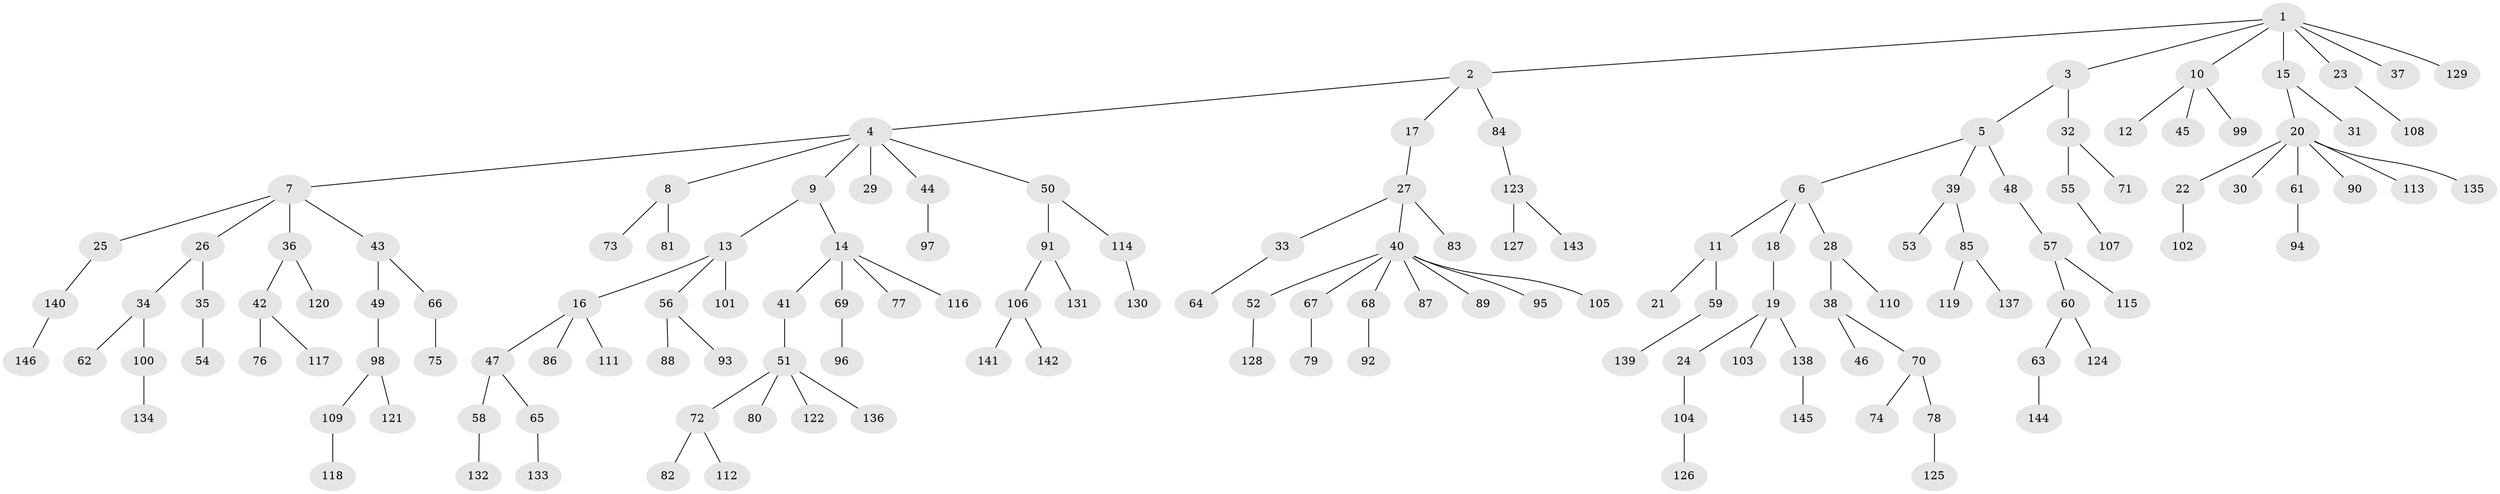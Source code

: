 // coarse degree distribution, {9: 0.023255813953488372, 3: 0.11627906976744186, 6: 0.023255813953488372, 4: 0.06976744186046512, 5: 0.023255813953488372, 1: 0.627906976744186, 2: 0.11627906976744186}
// Generated by graph-tools (version 1.1) at 2025/19/03/04/25 18:19:20]
// undirected, 146 vertices, 145 edges
graph export_dot {
graph [start="1"]
  node [color=gray90,style=filled];
  1;
  2;
  3;
  4;
  5;
  6;
  7;
  8;
  9;
  10;
  11;
  12;
  13;
  14;
  15;
  16;
  17;
  18;
  19;
  20;
  21;
  22;
  23;
  24;
  25;
  26;
  27;
  28;
  29;
  30;
  31;
  32;
  33;
  34;
  35;
  36;
  37;
  38;
  39;
  40;
  41;
  42;
  43;
  44;
  45;
  46;
  47;
  48;
  49;
  50;
  51;
  52;
  53;
  54;
  55;
  56;
  57;
  58;
  59;
  60;
  61;
  62;
  63;
  64;
  65;
  66;
  67;
  68;
  69;
  70;
  71;
  72;
  73;
  74;
  75;
  76;
  77;
  78;
  79;
  80;
  81;
  82;
  83;
  84;
  85;
  86;
  87;
  88;
  89;
  90;
  91;
  92;
  93;
  94;
  95;
  96;
  97;
  98;
  99;
  100;
  101;
  102;
  103;
  104;
  105;
  106;
  107;
  108;
  109;
  110;
  111;
  112;
  113;
  114;
  115;
  116;
  117;
  118;
  119;
  120;
  121;
  122;
  123;
  124;
  125;
  126;
  127;
  128;
  129;
  130;
  131;
  132;
  133;
  134;
  135;
  136;
  137;
  138;
  139;
  140;
  141;
  142;
  143;
  144;
  145;
  146;
  1 -- 2;
  1 -- 3;
  1 -- 10;
  1 -- 15;
  1 -- 23;
  1 -- 37;
  1 -- 129;
  2 -- 4;
  2 -- 17;
  2 -- 84;
  3 -- 5;
  3 -- 32;
  4 -- 7;
  4 -- 8;
  4 -- 9;
  4 -- 29;
  4 -- 44;
  4 -- 50;
  5 -- 6;
  5 -- 39;
  5 -- 48;
  6 -- 11;
  6 -- 18;
  6 -- 28;
  7 -- 25;
  7 -- 26;
  7 -- 36;
  7 -- 43;
  8 -- 73;
  8 -- 81;
  9 -- 13;
  9 -- 14;
  10 -- 12;
  10 -- 45;
  10 -- 99;
  11 -- 21;
  11 -- 59;
  13 -- 16;
  13 -- 56;
  13 -- 101;
  14 -- 41;
  14 -- 69;
  14 -- 77;
  14 -- 116;
  15 -- 20;
  15 -- 31;
  16 -- 47;
  16 -- 86;
  16 -- 111;
  17 -- 27;
  18 -- 19;
  19 -- 24;
  19 -- 103;
  19 -- 138;
  20 -- 22;
  20 -- 30;
  20 -- 61;
  20 -- 90;
  20 -- 113;
  20 -- 135;
  22 -- 102;
  23 -- 108;
  24 -- 104;
  25 -- 140;
  26 -- 34;
  26 -- 35;
  27 -- 33;
  27 -- 40;
  27 -- 83;
  28 -- 38;
  28 -- 110;
  32 -- 55;
  32 -- 71;
  33 -- 64;
  34 -- 62;
  34 -- 100;
  35 -- 54;
  36 -- 42;
  36 -- 120;
  38 -- 46;
  38 -- 70;
  39 -- 53;
  39 -- 85;
  40 -- 52;
  40 -- 67;
  40 -- 68;
  40 -- 87;
  40 -- 89;
  40 -- 95;
  40 -- 105;
  41 -- 51;
  42 -- 76;
  42 -- 117;
  43 -- 49;
  43 -- 66;
  44 -- 97;
  47 -- 58;
  47 -- 65;
  48 -- 57;
  49 -- 98;
  50 -- 91;
  50 -- 114;
  51 -- 72;
  51 -- 80;
  51 -- 122;
  51 -- 136;
  52 -- 128;
  55 -- 107;
  56 -- 88;
  56 -- 93;
  57 -- 60;
  57 -- 115;
  58 -- 132;
  59 -- 139;
  60 -- 63;
  60 -- 124;
  61 -- 94;
  63 -- 144;
  65 -- 133;
  66 -- 75;
  67 -- 79;
  68 -- 92;
  69 -- 96;
  70 -- 74;
  70 -- 78;
  72 -- 82;
  72 -- 112;
  78 -- 125;
  84 -- 123;
  85 -- 119;
  85 -- 137;
  91 -- 106;
  91 -- 131;
  98 -- 109;
  98 -- 121;
  100 -- 134;
  104 -- 126;
  106 -- 141;
  106 -- 142;
  109 -- 118;
  114 -- 130;
  123 -- 127;
  123 -- 143;
  138 -- 145;
  140 -- 146;
}
